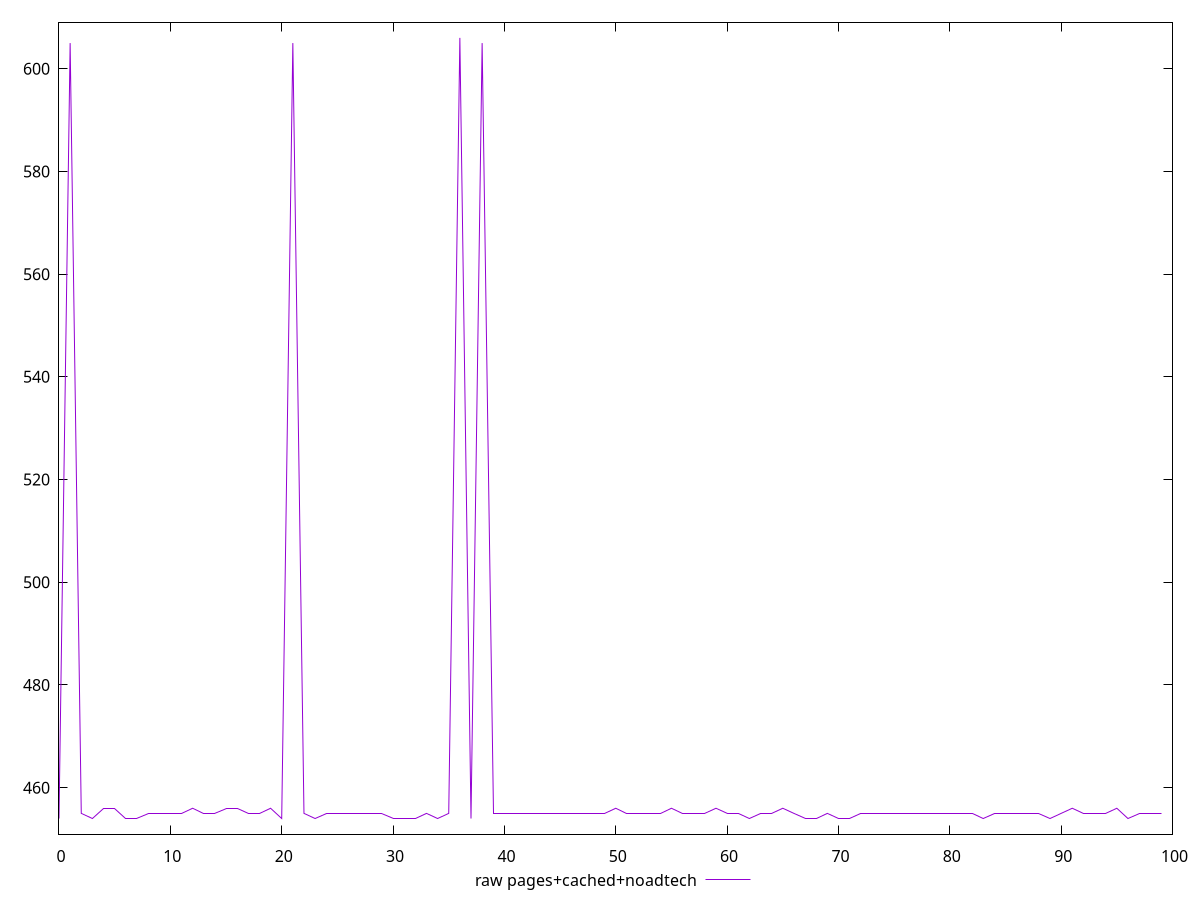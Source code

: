$_rawPagesCachedNoadtech <<EOF
454
605
455
454
456
456
454
454
455
455
455
455
456
455
455
456
456
455
455
456
454
605
455
454
455
455
455
455
455
455
454
454
454
455
454
455
606
454
605
455
455
455
455
455
455
455
455
455
455
455
456
455
455
455
455
456
455
455
455
456
455
455
454
455
455
456
455
454
454
455
454
454
455
455
455
455
455
455
455
455
455
455
455
454
455
455
455
455
455
454
455
456
455
455
455
456
454
455
455
455
EOF
set key outside below
set terminal pngcairo
set output "report_00006_2020-11-02T20-21-41.718Z/uses-rel-preload/pages+cached+noadtech//raw.png"
set yrange [450.96:609.04]
plot $_rawPagesCachedNoadtech title "raw pages+cached+noadtech" with line ,